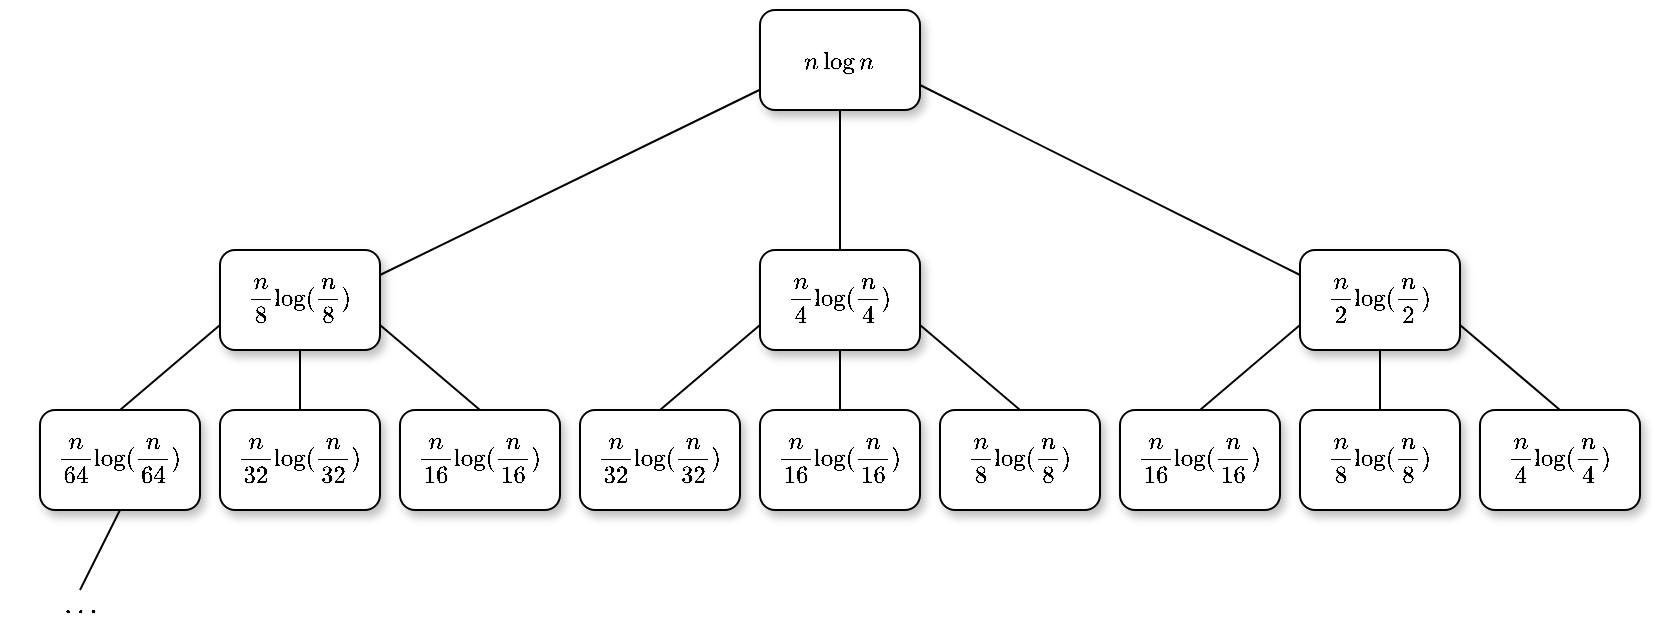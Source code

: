 <mxfile version="14.9.3" type="onedrive"><diagram name="Page-1" id="10a91c8b-09ff-31b1-d368-03940ed4cc9e"><mxGraphModel dx="1422" dy="775" grid="1" gridSize="10" guides="1" tooltips="1" connect="1" arrows="1" fold="1" page="1" pageScale="1" pageWidth="1169" pageHeight="827" background="none" math="1" shadow="0"><root><mxCell id="0"/><mxCell id="1" parent="0"/><mxCell id="62893188c0fa7362-1" value="&lt;div&gt;$$n\log{n}$$&lt;/div&gt;" style="whiteSpace=wrap;html=1;rounded=1;shadow=1;labelBackgroundColor=none;strokeWidth=1;fontFamily=Verdana;fontSize=12;align=center;" parent="1" vertex="1"><mxGeometry x="395" y="30" width="80" height="50" as="geometry"/></mxCell><mxCell id="62893188c0fa7362-2" value="$$\frac{n}{8}\log({\frac{n}{8}})$$" style="whiteSpace=wrap;html=1;rounded=1;shadow=1;labelBackgroundColor=none;strokeWidth=1;fontFamily=Verdana;fontSize=12;align=center;" parent="1" vertex="1"><mxGeometry x="125" y="150" width="80" height="50" as="geometry"/></mxCell><mxCell id="62893188c0fa7362-3" value="$$\frac{n}{2}\log({\frac{n}{2}})$$" style="whiteSpace=wrap;html=1;rounded=1;shadow=1;labelBackgroundColor=none;strokeWidth=1;fontFamily=Verdana;fontSize=12;align=center;" parent="1" vertex="1"><mxGeometry x="665" y="150" width="80" height="50" as="geometry"/></mxCell><mxCell id="62893188c0fa7362-4" value="" style="rounded=0;html=1;labelBackgroundColor=none;startArrow=none;startFill=0;startSize=5;endArrow=none;endFill=0;endSize=5;jettySize=auto;orthogonalLoop=1;strokeWidth=1;fontFamily=Verdana;fontSize=12;exitX=1;exitY=0.75;exitDx=0;exitDy=0;entryX=0;entryY=0.25;entryDx=0;entryDy=0;" parent="1" source="62893188c0fa7362-1" target="62893188c0fa7362-3" edge="1"><mxGeometry x="-0.3" y="13" relative="1" as="geometry"><mxPoint as="offset"/><mxPoint x="495" y="73" as="sourcePoint"/><mxPoint x="625" y="160" as="targetPoint"/></mxGeometry></mxCell><mxCell id="62893188c0fa7362-5" value="" style="rounded=0;html=1;labelBackgroundColor=none;startArrow=none;startFill=0;startSize=5;endArrow=none;endFill=0;endSize=5;jettySize=auto;orthogonalLoop=1;strokeWidth=1;fontFamily=Verdana;fontSize=12;entryX=1;entryY=0.25;entryDx=0;entryDy=0;exitX=-0.004;exitY=0.8;exitDx=0;exitDy=0;exitPerimeter=0;" parent="1" source="62893188c0fa7362-1" target="62893188c0fa7362-2" edge="1"><mxGeometry x="-0.359" y="-11" relative="1" as="geometry"><mxPoint as="offset"/><mxPoint x="355" y="73" as="sourcePoint"/></mxGeometry></mxCell><mxCell id="66CVBe_99aBGxKWMTXnw-2" value="$$\frac{n}{4}\log({\frac{n}{4}})$$" style="whiteSpace=wrap;html=1;rounded=1;shadow=1;labelBackgroundColor=none;strokeWidth=1;fontFamily=Verdana;fontSize=12;align=center;" parent="1" vertex="1"><mxGeometry x="395" y="150" width="80" height="50" as="geometry"/></mxCell><mxCell id="66CVBe_99aBGxKWMTXnw-3" value="" style="endArrow=none;html=1;entryX=0.5;entryY=0;entryDx=0;entryDy=0;exitX=0.5;exitY=1;exitDx=0;exitDy=0;" parent="1" source="62893188c0fa7362-1" target="66CVBe_99aBGxKWMTXnw-2" edge="1"><mxGeometry width="50" height="50" relative="1" as="geometry"><mxPoint x="375" y="220" as="sourcePoint"/><mxPoint x="425" y="170" as="targetPoint"/></mxGeometry></mxCell><mxCell id="6E3p-9BnKmj3tc4sVWcQ-4" value="$$\frac{n}{8}\log({\frac{n}{8}})$$" style="whiteSpace=wrap;html=1;rounded=1;shadow=1;labelBackgroundColor=none;strokeWidth=1;fontFamily=Verdana;fontSize=12;align=center;" parent="1" vertex="1"><mxGeometry x="665" y="230" width="80" height="50" as="geometry"/></mxCell><mxCell id="6E3p-9BnKmj3tc4sVWcQ-5" value="$$\frac{n}{4}\log({\frac{n}{4}})$$" style="whiteSpace=wrap;html=1;rounded=1;shadow=1;labelBackgroundColor=none;strokeWidth=1;fontFamily=Verdana;fontSize=12;align=center;" parent="1" vertex="1"><mxGeometry x="755" y="230" width="80" height="50" as="geometry"/></mxCell><mxCell id="6E3p-9BnKmj3tc4sVWcQ-6" value="&lt;div&gt;$$\frac{n}{16}\log({\frac{n}{16}})$$&lt;/div&gt;" style="whiteSpace=wrap;html=1;rounded=1;shadow=1;labelBackgroundColor=none;strokeWidth=1;fontFamily=Verdana;fontSize=12;align=center;" parent="1" vertex="1"><mxGeometry x="575" y="230" width="80" height="50" as="geometry"/></mxCell><mxCell id="6E3p-9BnKmj3tc4sVWcQ-7" value="$$\frac{n}{16}\log({\frac{n}{16}})$$" style="whiteSpace=wrap;html=1;rounded=1;shadow=1;labelBackgroundColor=none;strokeWidth=1;fontFamily=Verdana;fontSize=12;align=center;" parent="1" vertex="1"><mxGeometry x="395" y="230" width="80" height="50" as="geometry"/></mxCell><mxCell id="6E3p-9BnKmj3tc4sVWcQ-8" value="$$\frac{n}{8}\log({\frac{n}{8}})$$" style="whiteSpace=wrap;html=1;rounded=1;shadow=1;labelBackgroundColor=none;strokeWidth=1;fontFamily=Verdana;fontSize=12;align=center;" parent="1" vertex="1"><mxGeometry x="485" y="230" width="80" height="50" as="geometry"/></mxCell><mxCell id="6E3p-9BnKmj3tc4sVWcQ-9" value="&lt;div&gt;$$\frac{n}{32}\log({\frac{n}{32}})$$&lt;/div&gt;" style="whiteSpace=wrap;html=1;rounded=1;shadow=1;labelBackgroundColor=none;strokeWidth=1;fontFamily=Verdana;fontSize=12;align=center;" parent="1" vertex="1"><mxGeometry x="305" y="230" width="80" height="50" as="geometry"/></mxCell><mxCell id="6E3p-9BnKmj3tc4sVWcQ-13" value="$$\frac{n}{16}\log({\frac{n}{16}})$$" style="whiteSpace=wrap;html=1;rounded=1;shadow=1;labelBackgroundColor=none;strokeWidth=1;fontFamily=Verdana;fontSize=12;align=center;" parent="1" vertex="1"><mxGeometry x="215" y="230" width="80" height="50" as="geometry"/></mxCell><mxCell id="6E3p-9BnKmj3tc4sVWcQ-14" value="&lt;div&gt;$$\frac{n}{32}\log({\frac{n}{32}})$$&lt;/div&gt;" style="whiteSpace=wrap;html=1;rounded=1;shadow=1;labelBackgroundColor=none;strokeWidth=1;fontFamily=Verdana;fontSize=12;align=center;" parent="1" vertex="1"><mxGeometry x="125" y="230" width="80" height="50" as="geometry"/></mxCell><mxCell id="6E3p-9BnKmj3tc4sVWcQ-15" value="&lt;div&gt;$$\frac{n}{64}\log({\frac{n}{64}})$$&lt;/div&gt;" style="whiteSpace=wrap;html=1;rounded=1;shadow=1;labelBackgroundColor=none;strokeWidth=1;fontFamily=Verdana;fontSize=12;align=center;" parent="1" vertex="1"><mxGeometry x="35" y="230" width="80" height="50" as="geometry"/></mxCell><mxCell id="6E3p-9BnKmj3tc4sVWcQ-16" value="" style="endArrow=none;html=1;exitX=0.5;exitY=0;exitDx=0;exitDy=0;entryX=0.5;entryY=1;entryDx=0;entryDy=0;" parent="1" source="6E3p-9BnKmj3tc4sVWcQ-7" target="66CVBe_99aBGxKWMTXnw-2" edge="1"><mxGeometry width="50" height="50" relative="1" as="geometry"><mxPoint x="385" y="250" as="sourcePoint"/><mxPoint x="435" y="210" as="targetPoint"/></mxGeometry></mxCell><mxCell id="6E3p-9BnKmj3tc4sVWcQ-17" value="" style="endArrow=none;html=1;entryX=0;entryY=0.75;entryDx=0;entryDy=0;exitX=0.5;exitY=0;exitDx=0;exitDy=0;" parent="1" source="6E3p-9BnKmj3tc4sVWcQ-9" target="66CVBe_99aBGxKWMTXnw-2" edge="1"><mxGeometry width="50" height="50" relative="1" as="geometry"><mxPoint x="385" y="250" as="sourcePoint"/><mxPoint x="415" y="210" as="targetPoint"/></mxGeometry></mxCell><mxCell id="6E3p-9BnKmj3tc4sVWcQ-18" value="" style="endArrow=none;html=1;entryX=1;entryY=0.75;entryDx=0;entryDy=0;exitX=0.5;exitY=0;exitDx=0;exitDy=0;" parent="1" source="6E3p-9BnKmj3tc4sVWcQ-8" target="66CVBe_99aBGxKWMTXnw-2" edge="1"><mxGeometry width="50" height="50" relative="1" as="geometry"><mxPoint x="385" y="250" as="sourcePoint"/><mxPoint x="435" y="200" as="targetPoint"/></mxGeometry></mxCell><mxCell id="6E3p-9BnKmj3tc4sVWcQ-19" value="" style="endArrow=none;html=1;exitX=0.5;exitY=0;exitDx=0;exitDy=0;entryX=1;entryY=0.75;entryDx=0;entryDy=0;" parent="1" source="6E3p-9BnKmj3tc4sVWcQ-13" target="62893188c0fa7362-2" edge="1"><mxGeometry width="50" height="50" relative="1" as="geometry"><mxPoint x="385" y="250" as="sourcePoint"/><mxPoint x="255" y="190" as="targetPoint"/></mxGeometry></mxCell><mxCell id="6E3p-9BnKmj3tc4sVWcQ-20" value="" style="endArrow=none;html=1;entryX=0.5;entryY=1;entryDx=0;entryDy=0;exitX=0.5;exitY=0;exitDx=0;exitDy=0;" parent="1" source="6E3p-9BnKmj3tc4sVWcQ-14" target="62893188c0fa7362-2" edge="1"><mxGeometry width="50" height="50" relative="1" as="geometry"><mxPoint x="385" y="250" as="sourcePoint"/><mxPoint x="435" y="200" as="targetPoint"/></mxGeometry></mxCell><mxCell id="6E3p-9BnKmj3tc4sVWcQ-21" value="" style="endArrow=none;html=1;entryX=0;entryY=0.75;entryDx=0;entryDy=0;exitX=0.5;exitY=0;exitDx=0;exitDy=0;" parent="1" source="6E3p-9BnKmj3tc4sVWcQ-15" target="62893188c0fa7362-2" edge="1"><mxGeometry width="50" height="50" relative="1" as="geometry"><mxPoint x="385" y="250" as="sourcePoint"/><mxPoint x="435" y="200" as="targetPoint"/></mxGeometry></mxCell><mxCell id="6E3p-9BnKmj3tc4sVWcQ-22" value="" style="endArrow=none;html=1;exitX=0.5;exitY=0;exitDx=0;exitDy=0;entryX=0;entryY=0.75;entryDx=0;entryDy=0;" parent="1" source="6E3p-9BnKmj3tc4sVWcQ-6" target="62893188c0fa7362-3" edge="1"><mxGeometry width="50" height="50" relative="1" as="geometry"><mxPoint x="385" y="250" as="sourcePoint"/><mxPoint x="645" y="188" as="targetPoint"/></mxGeometry></mxCell><mxCell id="6E3p-9BnKmj3tc4sVWcQ-23" value="" style="endArrow=none;html=1;exitX=0.5;exitY=0;exitDx=0;exitDy=0;entryX=0.5;entryY=1;entryDx=0;entryDy=0;" parent="1" source="6E3p-9BnKmj3tc4sVWcQ-4" target="62893188c0fa7362-3" edge="1"><mxGeometry width="50" height="50" relative="1" as="geometry"><mxPoint x="665" y="250" as="sourcePoint"/><mxPoint x="715" y="200" as="targetPoint"/></mxGeometry></mxCell><mxCell id="6E3p-9BnKmj3tc4sVWcQ-24" value="" style="endArrow=none;html=1;entryX=1;entryY=0.75;entryDx=0;entryDy=0;exitX=0.5;exitY=0;exitDx=0;exitDy=0;" parent="1" source="6E3p-9BnKmj3tc4sVWcQ-5" target="62893188c0fa7362-3" edge="1"><mxGeometry width="50" height="50" relative="1" as="geometry"><mxPoint x="665" y="250" as="sourcePoint"/><mxPoint x="715" y="200" as="targetPoint"/></mxGeometry></mxCell><mxCell id="6E3p-9BnKmj3tc4sVWcQ-25" value="" style="endArrow=none;html=1;entryX=0.5;entryY=1;entryDx=0;entryDy=0;" parent="1" target="6E3p-9BnKmj3tc4sVWcQ-15" edge="1"><mxGeometry width="50" height="50" relative="1" as="geometry"><mxPoint x="55" y="320" as="sourcePoint"/><mxPoint x="455" y="180" as="targetPoint"/></mxGeometry></mxCell><mxCell id="6E3p-9BnKmj3tc4sVWcQ-27" value="$$\cdots$$" style="text;html=1;align=center;verticalAlign=middle;resizable=0;points=[];autosize=1;strokeColor=none;" parent="1" vertex="1"><mxGeometry x="15" y="320" width="80" height="20" as="geometry"/></mxCell></root></mxGraphModel></diagram></mxfile>